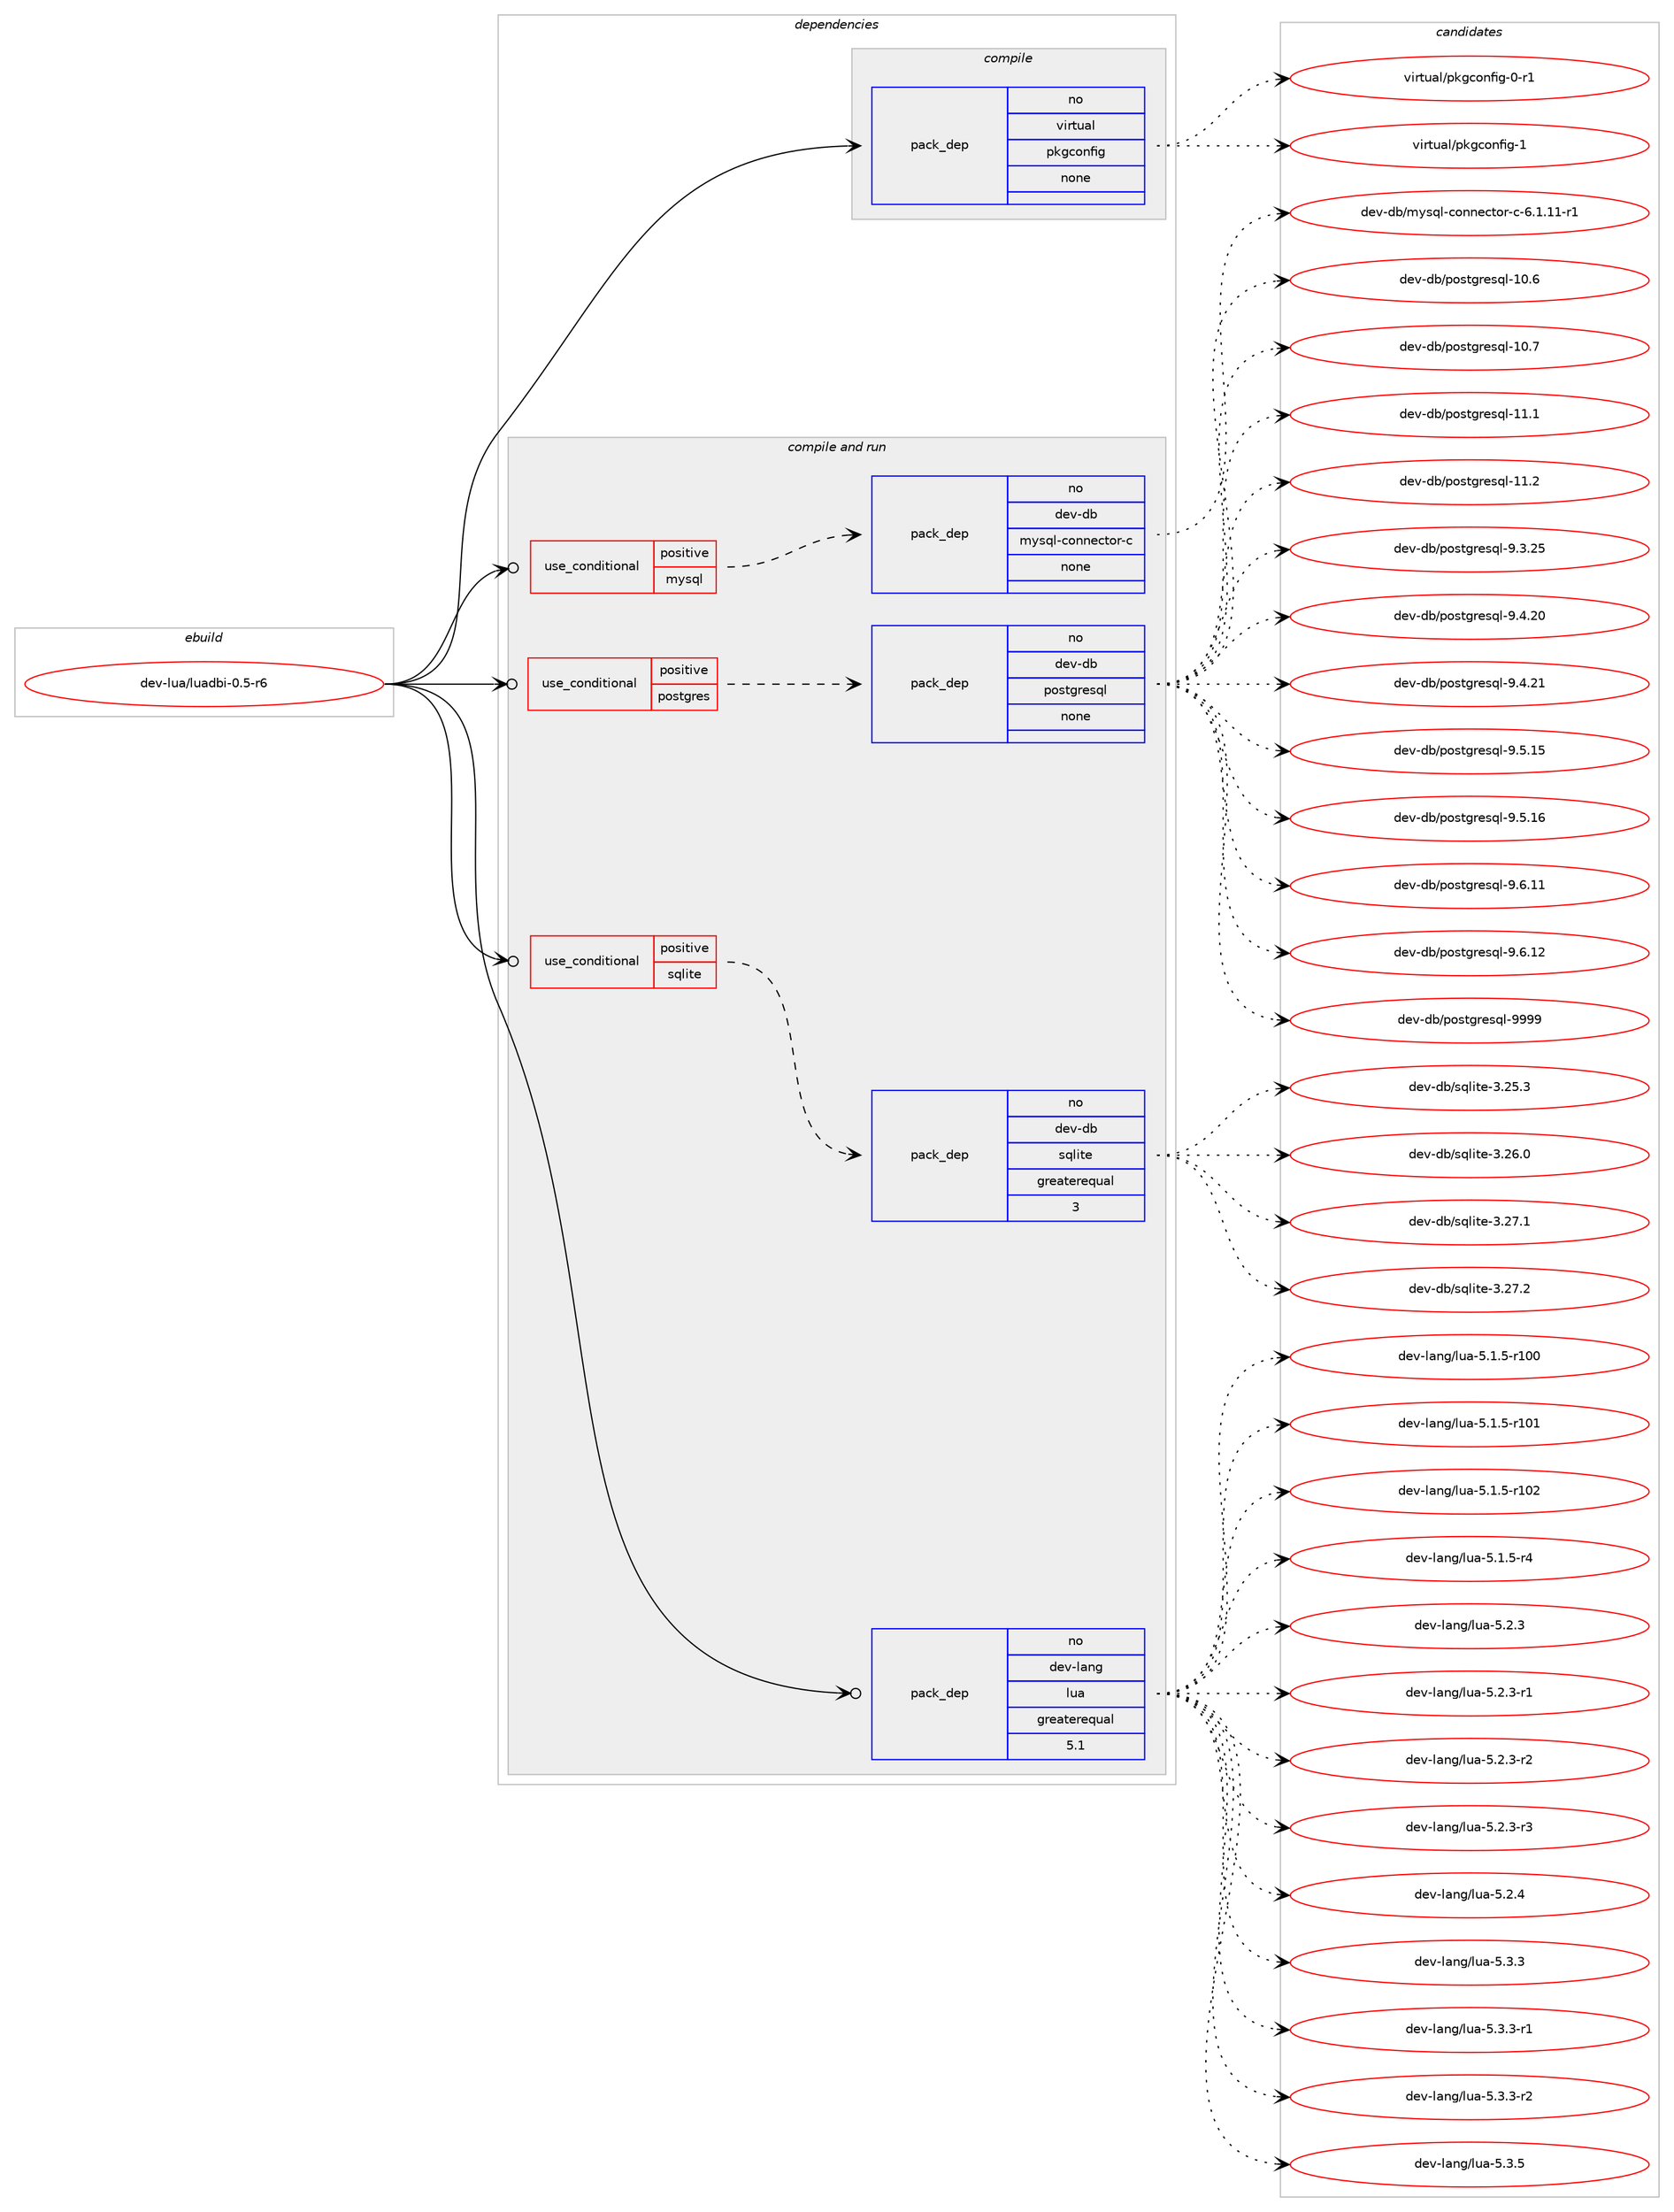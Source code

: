 digraph prolog {

# *************
# Graph options
# *************

newrank=true;
concentrate=true;
compound=true;
graph [rankdir=LR,fontname=Helvetica,fontsize=10,ranksep=1.5];#, ranksep=2.5, nodesep=0.2];
edge  [arrowhead=vee];
node  [fontname=Helvetica,fontsize=10];

# **********
# The ebuild
# **********

subgraph cluster_leftcol {
color=gray;
rank=same;
label=<<i>ebuild</i>>;
id [label="dev-lua/luadbi-0.5-r6", color=red, width=4, href="../dev-lua/luadbi-0.5-r6.svg"];
}

# ****************
# The dependencies
# ****************

subgraph cluster_midcol {
color=gray;
label=<<i>dependencies</i>>;
subgraph cluster_compile {
fillcolor="#eeeeee";
style=filled;
label=<<i>compile</i>>;
subgraph pack983294 {
dependency1373697 [label=<<TABLE BORDER="0" CELLBORDER="1" CELLSPACING="0" CELLPADDING="4" WIDTH="220"><TR><TD ROWSPAN="6" CELLPADDING="30">pack_dep</TD></TR><TR><TD WIDTH="110">no</TD></TR><TR><TD>virtual</TD></TR><TR><TD>pkgconfig</TD></TR><TR><TD>none</TD></TR><TR><TD></TD></TR></TABLE>>, shape=none, color=blue];
}
id:e -> dependency1373697:w [weight=20,style="solid",arrowhead="vee"];
}
subgraph cluster_compileandrun {
fillcolor="#eeeeee";
style=filled;
label=<<i>compile and run</i>>;
subgraph cond367392 {
dependency1373698 [label=<<TABLE BORDER="0" CELLBORDER="1" CELLSPACING="0" CELLPADDING="4"><TR><TD ROWSPAN="3" CELLPADDING="10">use_conditional</TD></TR><TR><TD>positive</TD></TR><TR><TD>mysql</TD></TR></TABLE>>, shape=none, color=red];
subgraph pack983295 {
dependency1373699 [label=<<TABLE BORDER="0" CELLBORDER="1" CELLSPACING="0" CELLPADDING="4" WIDTH="220"><TR><TD ROWSPAN="6" CELLPADDING="30">pack_dep</TD></TR><TR><TD WIDTH="110">no</TD></TR><TR><TD>dev-db</TD></TR><TR><TD>mysql-connector-c</TD></TR><TR><TD>none</TD></TR><TR><TD></TD></TR></TABLE>>, shape=none, color=blue];
}
dependency1373698:e -> dependency1373699:w [weight=20,style="dashed",arrowhead="vee"];
}
id:e -> dependency1373698:w [weight=20,style="solid",arrowhead="odotvee"];
subgraph cond367393 {
dependency1373700 [label=<<TABLE BORDER="0" CELLBORDER="1" CELLSPACING="0" CELLPADDING="4"><TR><TD ROWSPAN="3" CELLPADDING="10">use_conditional</TD></TR><TR><TD>positive</TD></TR><TR><TD>postgres</TD></TR></TABLE>>, shape=none, color=red];
subgraph pack983296 {
dependency1373701 [label=<<TABLE BORDER="0" CELLBORDER="1" CELLSPACING="0" CELLPADDING="4" WIDTH="220"><TR><TD ROWSPAN="6" CELLPADDING="30">pack_dep</TD></TR><TR><TD WIDTH="110">no</TD></TR><TR><TD>dev-db</TD></TR><TR><TD>postgresql</TD></TR><TR><TD>none</TD></TR><TR><TD></TD></TR></TABLE>>, shape=none, color=blue];
}
dependency1373700:e -> dependency1373701:w [weight=20,style="dashed",arrowhead="vee"];
}
id:e -> dependency1373700:w [weight=20,style="solid",arrowhead="odotvee"];
subgraph cond367394 {
dependency1373702 [label=<<TABLE BORDER="0" CELLBORDER="1" CELLSPACING="0" CELLPADDING="4"><TR><TD ROWSPAN="3" CELLPADDING="10">use_conditional</TD></TR><TR><TD>positive</TD></TR><TR><TD>sqlite</TD></TR></TABLE>>, shape=none, color=red];
subgraph pack983297 {
dependency1373703 [label=<<TABLE BORDER="0" CELLBORDER="1" CELLSPACING="0" CELLPADDING="4" WIDTH="220"><TR><TD ROWSPAN="6" CELLPADDING="30">pack_dep</TD></TR><TR><TD WIDTH="110">no</TD></TR><TR><TD>dev-db</TD></TR><TR><TD>sqlite</TD></TR><TR><TD>greaterequal</TD></TR><TR><TD>3</TD></TR></TABLE>>, shape=none, color=blue];
}
dependency1373702:e -> dependency1373703:w [weight=20,style="dashed",arrowhead="vee"];
}
id:e -> dependency1373702:w [weight=20,style="solid",arrowhead="odotvee"];
subgraph pack983298 {
dependency1373704 [label=<<TABLE BORDER="0" CELLBORDER="1" CELLSPACING="0" CELLPADDING="4" WIDTH="220"><TR><TD ROWSPAN="6" CELLPADDING="30">pack_dep</TD></TR><TR><TD WIDTH="110">no</TD></TR><TR><TD>dev-lang</TD></TR><TR><TD>lua</TD></TR><TR><TD>greaterequal</TD></TR><TR><TD>5.1</TD></TR></TABLE>>, shape=none, color=blue];
}
id:e -> dependency1373704:w [weight=20,style="solid",arrowhead="odotvee"];
}
subgraph cluster_run {
fillcolor="#eeeeee";
style=filled;
label=<<i>run</i>>;
}
}

# **************
# The candidates
# **************

subgraph cluster_choices {
rank=same;
color=gray;
label=<<i>candidates</i>>;

subgraph choice983294 {
color=black;
nodesep=1;
choice11810511411611797108471121071039911111010210510345484511449 [label="virtual/pkgconfig-0-r1", color=red, width=4,href="../virtual/pkgconfig-0-r1.svg"];
choice1181051141161179710847112107103991111101021051034549 [label="virtual/pkgconfig-1", color=red, width=4,href="../virtual/pkgconfig-1.svg"];
dependency1373697:e -> choice11810511411611797108471121071039911111010210510345484511449:w [style=dotted,weight="100"];
dependency1373697:e -> choice1181051141161179710847112107103991111101021051034549:w [style=dotted,weight="100"];
}
subgraph choice983295 {
color=black;
nodesep=1;
choice1001011184510098471091211151131084599111110110101991161111144599455446494649494511449 [label="dev-db/mysql-connector-c-6.1.11-r1", color=red, width=4,href="../dev-db/mysql-connector-c-6.1.11-r1.svg"];
dependency1373699:e -> choice1001011184510098471091211151131084599111110110101991161111144599455446494649494511449:w [style=dotted,weight="100"];
}
subgraph choice983296 {
color=black;
nodesep=1;
choice1001011184510098471121111151161031141011151131084549484654 [label="dev-db/postgresql-10.6", color=red, width=4,href="../dev-db/postgresql-10.6.svg"];
choice1001011184510098471121111151161031141011151131084549484655 [label="dev-db/postgresql-10.7", color=red, width=4,href="../dev-db/postgresql-10.7.svg"];
choice1001011184510098471121111151161031141011151131084549494649 [label="dev-db/postgresql-11.1", color=red, width=4,href="../dev-db/postgresql-11.1.svg"];
choice1001011184510098471121111151161031141011151131084549494650 [label="dev-db/postgresql-11.2", color=red, width=4,href="../dev-db/postgresql-11.2.svg"];
choice10010111845100984711211111511610311410111511310845574651465053 [label="dev-db/postgresql-9.3.25", color=red, width=4,href="../dev-db/postgresql-9.3.25.svg"];
choice10010111845100984711211111511610311410111511310845574652465048 [label="dev-db/postgresql-9.4.20", color=red, width=4,href="../dev-db/postgresql-9.4.20.svg"];
choice10010111845100984711211111511610311410111511310845574652465049 [label="dev-db/postgresql-9.4.21", color=red, width=4,href="../dev-db/postgresql-9.4.21.svg"];
choice10010111845100984711211111511610311410111511310845574653464953 [label="dev-db/postgresql-9.5.15", color=red, width=4,href="../dev-db/postgresql-9.5.15.svg"];
choice10010111845100984711211111511610311410111511310845574653464954 [label="dev-db/postgresql-9.5.16", color=red, width=4,href="../dev-db/postgresql-9.5.16.svg"];
choice10010111845100984711211111511610311410111511310845574654464949 [label="dev-db/postgresql-9.6.11", color=red, width=4,href="../dev-db/postgresql-9.6.11.svg"];
choice10010111845100984711211111511610311410111511310845574654464950 [label="dev-db/postgresql-9.6.12", color=red, width=4,href="../dev-db/postgresql-9.6.12.svg"];
choice1001011184510098471121111151161031141011151131084557575757 [label="dev-db/postgresql-9999", color=red, width=4,href="../dev-db/postgresql-9999.svg"];
dependency1373701:e -> choice1001011184510098471121111151161031141011151131084549484654:w [style=dotted,weight="100"];
dependency1373701:e -> choice1001011184510098471121111151161031141011151131084549484655:w [style=dotted,weight="100"];
dependency1373701:e -> choice1001011184510098471121111151161031141011151131084549494649:w [style=dotted,weight="100"];
dependency1373701:e -> choice1001011184510098471121111151161031141011151131084549494650:w [style=dotted,weight="100"];
dependency1373701:e -> choice10010111845100984711211111511610311410111511310845574651465053:w [style=dotted,weight="100"];
dependency1373701:e -> choice10010111845100984711211111511610311410111511310845574652465048:w [style=dotted,weight="100"];
dependency1373701:e -> choice10010111845100984711211111511610311410111511310845574652465049:w [style=dotted,weight="100"];
dependency1373701:e -> choice10010111845100984711211111511610311410111511310845574653464953:w [style=dotted,weight="100"];
dependency1373701:e -> choice10010111845100984711211111511610311410111511310845574653464954:w [style=dotted,weight="100"];
dependency1373701:e -> choice10010111845100984711211111511610311410111511310845574654464949:w [style=dotted,weight="100"];
dependency1373701:e -> choice10010111845100984711211111511610311410111511310845574654464950:w [style=dotted,weight="100"];
dependency1373701:e -> choice1001011184510098471121111151161031141011151131084557575757:w [style=dotted,weight="100"];
}
subgraph choice983297 {
color=black;
nodesep=1;
choice10010111845100984711511310810511610145514650534651 [label="dev-db/sqlite-3.25.3", color=red, width=4,href="../dev-db/sqlite-3.25.3.svg"];
choice10010111845100984711511310810511610145514650544648 [label="dev-db/sqlite-3.26.0", color=red, width=4,href="../dev-db/sqlite-3.26.0.svg"];
choice10010111845100984711511310810511610145514650554649 [label="dev-db/sqlite-3.27.1", color=red, width=4,href="../dev-db/sqlite-3.27.1.svg"];
choice10010111845100984711511310810511610145514650554650 [label="dev-db/sqlite-3.27.2", color=red, width=4,href="../dev-db/sqlite-3.27.2.svg"];
dependency1373703:e -> choice10010111845100984711511310810511610145514650534651:w [style=dotted,weight="100"];
dependency1373703:e -> choice10010111845100984711511310810511610145514650544648:w [style=dotted,weight="100"];
dependency1373703:e -> choice10010111845100984711511310810511610145514650554649:w [style=dotted,weight="100"];
dependency1373703:e -> choice10010111845100984711511310810511610145514650554650:w [style=dotted,weight="100"];
}
subgraph choice983298 {
color=black;
nodesep=1;
choice1001011184510897110103471081179745534649465345114494848 [label="dev-lang/lua-5.1.5-r100", color=red, width=4,href="../dev-lang/lua-5.1.5-r100.svg"];
choice1001011184510897110103471081179745534649465345114494849 [label="dev-lang/lua-5.1.5-r101", color=red, width=4,href="../dev-lang/lua-5.1.5-r101.svg"];
choice1001011184510897110103471081179745534649465345114494850 [label="dev-lang/lua-5.1.5-r102", color=red, width=4,href="../dev-lang/lua-5.1.5-r102.svg"];
choice100101118451089711010347108117974553464946534511452 [label="dev-lang/lua-5.1.5-r4", color=red, width=4,href="../dev-lang/lua-5.1.5-r4.svg"];
choice10010111845108971101034710811797455346504651 [label="dev-lang/lua-5.2.3", color=red, width=4,href="../dev-lang/lua-5.2.3.svg"];
choice100101118451089711010347108117974553465046514511449 [label="dev-lang/lua-5.2.3-r1", color=red, width=4,href="../dev-lang/lua-5.2.3-r1.svg"];
choice100101118451089711010347108117974553465046514511450 [label="dev-lang/lua-5.2.3-r2", color=red, width=4,href="../dev-lang/lua-5.2.3-r2.svg"];
choice100101118451089711010347108117974553465046514511451 [label="dev-lang/lua-5.2.3-r3", color=red, width=4,href="../dev-lang/lua-5.2.3-r3.svg"];
choice10010111845108971101034710811797455346504652 [label="dev-lang/lua-5.2.4", color=red, width=4,href="../dev-lang/lua-5.2.4.svg"];
choice10010111845108971101034710811797455346514651 [label="dev-lang/lua-5.3.3", color=red, width=4,href="../dev-lang/lua-5.3.3.svg"];
choice100101118451089711010347108117974553465146514511449 [label="dev-lang/lua-5.3.3-r1", color=red, width=4,href="../dev-lang/lua-5.3.3-r1.svg"];
choice100101118451089711010347108117974553465146514511450 [label="dev-lang/lua-5.3.3-r2", color=red, width=4,href="../dev-lang/lua-5.3.3-r2.svg"];
choice10010111845108971101034710811797455346514653 [label="dev-lang/lua-5.3.5", color=red, width=4,href="../dev-lang/lua-5.3.5.svg"];
dependency1373704:e -> choice1001011184510897110103471081179745534649465345114494848:w [style=dotted,weight="100"];
dependency1373704:e -> choice1001011184510897110103471081179745534649465345114494849:w [style=dotted,weight="100"];
dependency1373704:e -> choice1001011184510897110103471081179745534649465345114494850:w [style=dotted,weight="100"];
dependency1373704:e -> choice100101118451089711010347108117974553464946534511452:w [style=dotted,weight="100"];
dependency1373704:e -> choice10010111845108971101034710811797455346504651:w [style=dotted,weight="100"];
dependency1373704:e -> choice100101118451089711010347108117974553465046514511449:w [style=dotted,weight="100"];
dependency1373704:e -> choice100101118451089711010347108117974553465046514511450:w [style=dotted,weight="100"];
dependency1373704:e -> choice100101118451089711010347108117974553465046514511451:w [style=dotted,weight="100"];
dependency1373704:e -> choice10010111845108971101034710811797455346504652:w [style=dotted,weight="100"];
dependency1373704:e -> choice10010111845108971101034710811797455346514651:w [style=dotted,weight="100"];
dependency1373704:e -> choice100101118451089711010347108117974553465146514511449:w [style=dotted,weight="100"];
dependency1373704:e -> choice100101118451089711010347108117974553465146514511450:w [style=dotted,weight="100"];
dependency1373704:e -> choice10010111845108971101034710811797455346514653:w [style=dotted,weight="100"];
}
}

}
